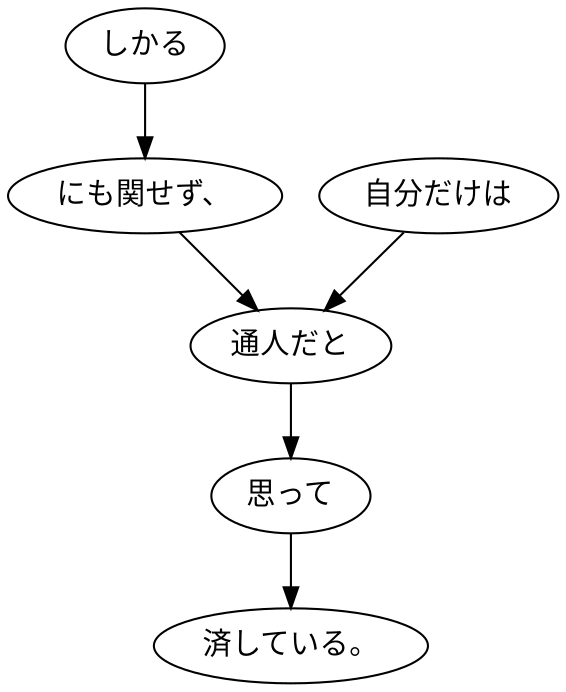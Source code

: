 digraph graph277 {
	node0 [label="しかる"];
	node1 [label="にも関せず、"];
	node2 [label="自分だけは"];
	node3 [label="通人だと"];
	node4 [label="思って"];
	node5 [label="済している。"];
	node0 -> node1;
	node1 -> node3;
	node2 -> node3;
	node3 -> node4;
	node4 -> node5;
}
